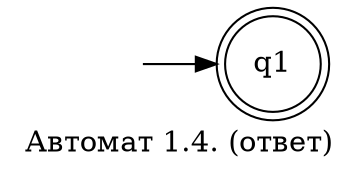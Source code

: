 digraph {
    rankdir = LR;
    label = "Автомат 1.4. (ответ)";
    "" [shape = none];
    q1 [shape="doublecircle" ];
    ""->q1;
}